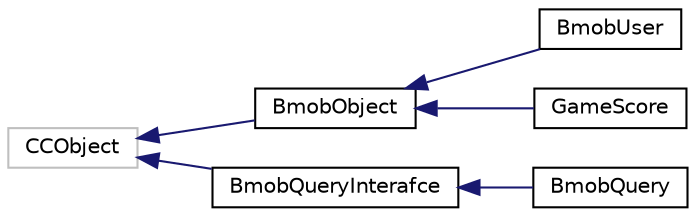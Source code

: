 digraph "Graphical Class Hierarchy"
{
  edge [fontname="Helvetica",fontsize="10",labelfontname="Helvetica",labelfontsize="10"];
  node [fontname="Helvetica",fontsize="10",shape=record];
  rankdir="LR";
  Node1 [label="CCObject",height=0.2,width=0.4,color="grey75", fillcolor="white", style="filled"];
  Node1 -> Node2 [dir="back",color="midnightblue",fontsize="10",style="solid",fontname="Helvetica"];
  Node2 [label="BmobObject",height=0.2,width=0.4,color="black", fillcolor="white", style="filled",URL="$classBmobObject.html"];
  Node2 -> Node3 [dir="back",color="midnightblue",fontsize="10",style="solid",fontname="Helvetica"];
  Node3 [label="BmobUser",height=0.2,width=0.4,color="black", fillcolor="white", style="filled",URL="$classBmobUser.html"];
  Node2 -> Node4 [dir="back",color="midnightblue",fontsize="10",style="solid",fontname="Helvetica"];
  Node4 [label="GameScore",height=0.2,width=0.4,color="black", fillcolor="white", style="filled",URL="$classGameScore.html"];
  Node1 -> Node5 [dir="back",color="midnightblue",fontsize="10",style="solid",fontname="Helvetica"];
  Node5 [label="BmobQueryInterafce",height=0.2,width=0.4,color="black", fillcolor="white", style="filled",URL="$classBmobQueryInterafce.html"];
  Node5 -> Node6 [dir="back",color="midnightblue",fontsize="10",style="solid",fontname="Helvetica"];
  Node6 [label="BmobQuery",height=0.2,width=0.4,color="black", fillcolor="white", style="filled",URL="$classBmobQuery.html"];
}
